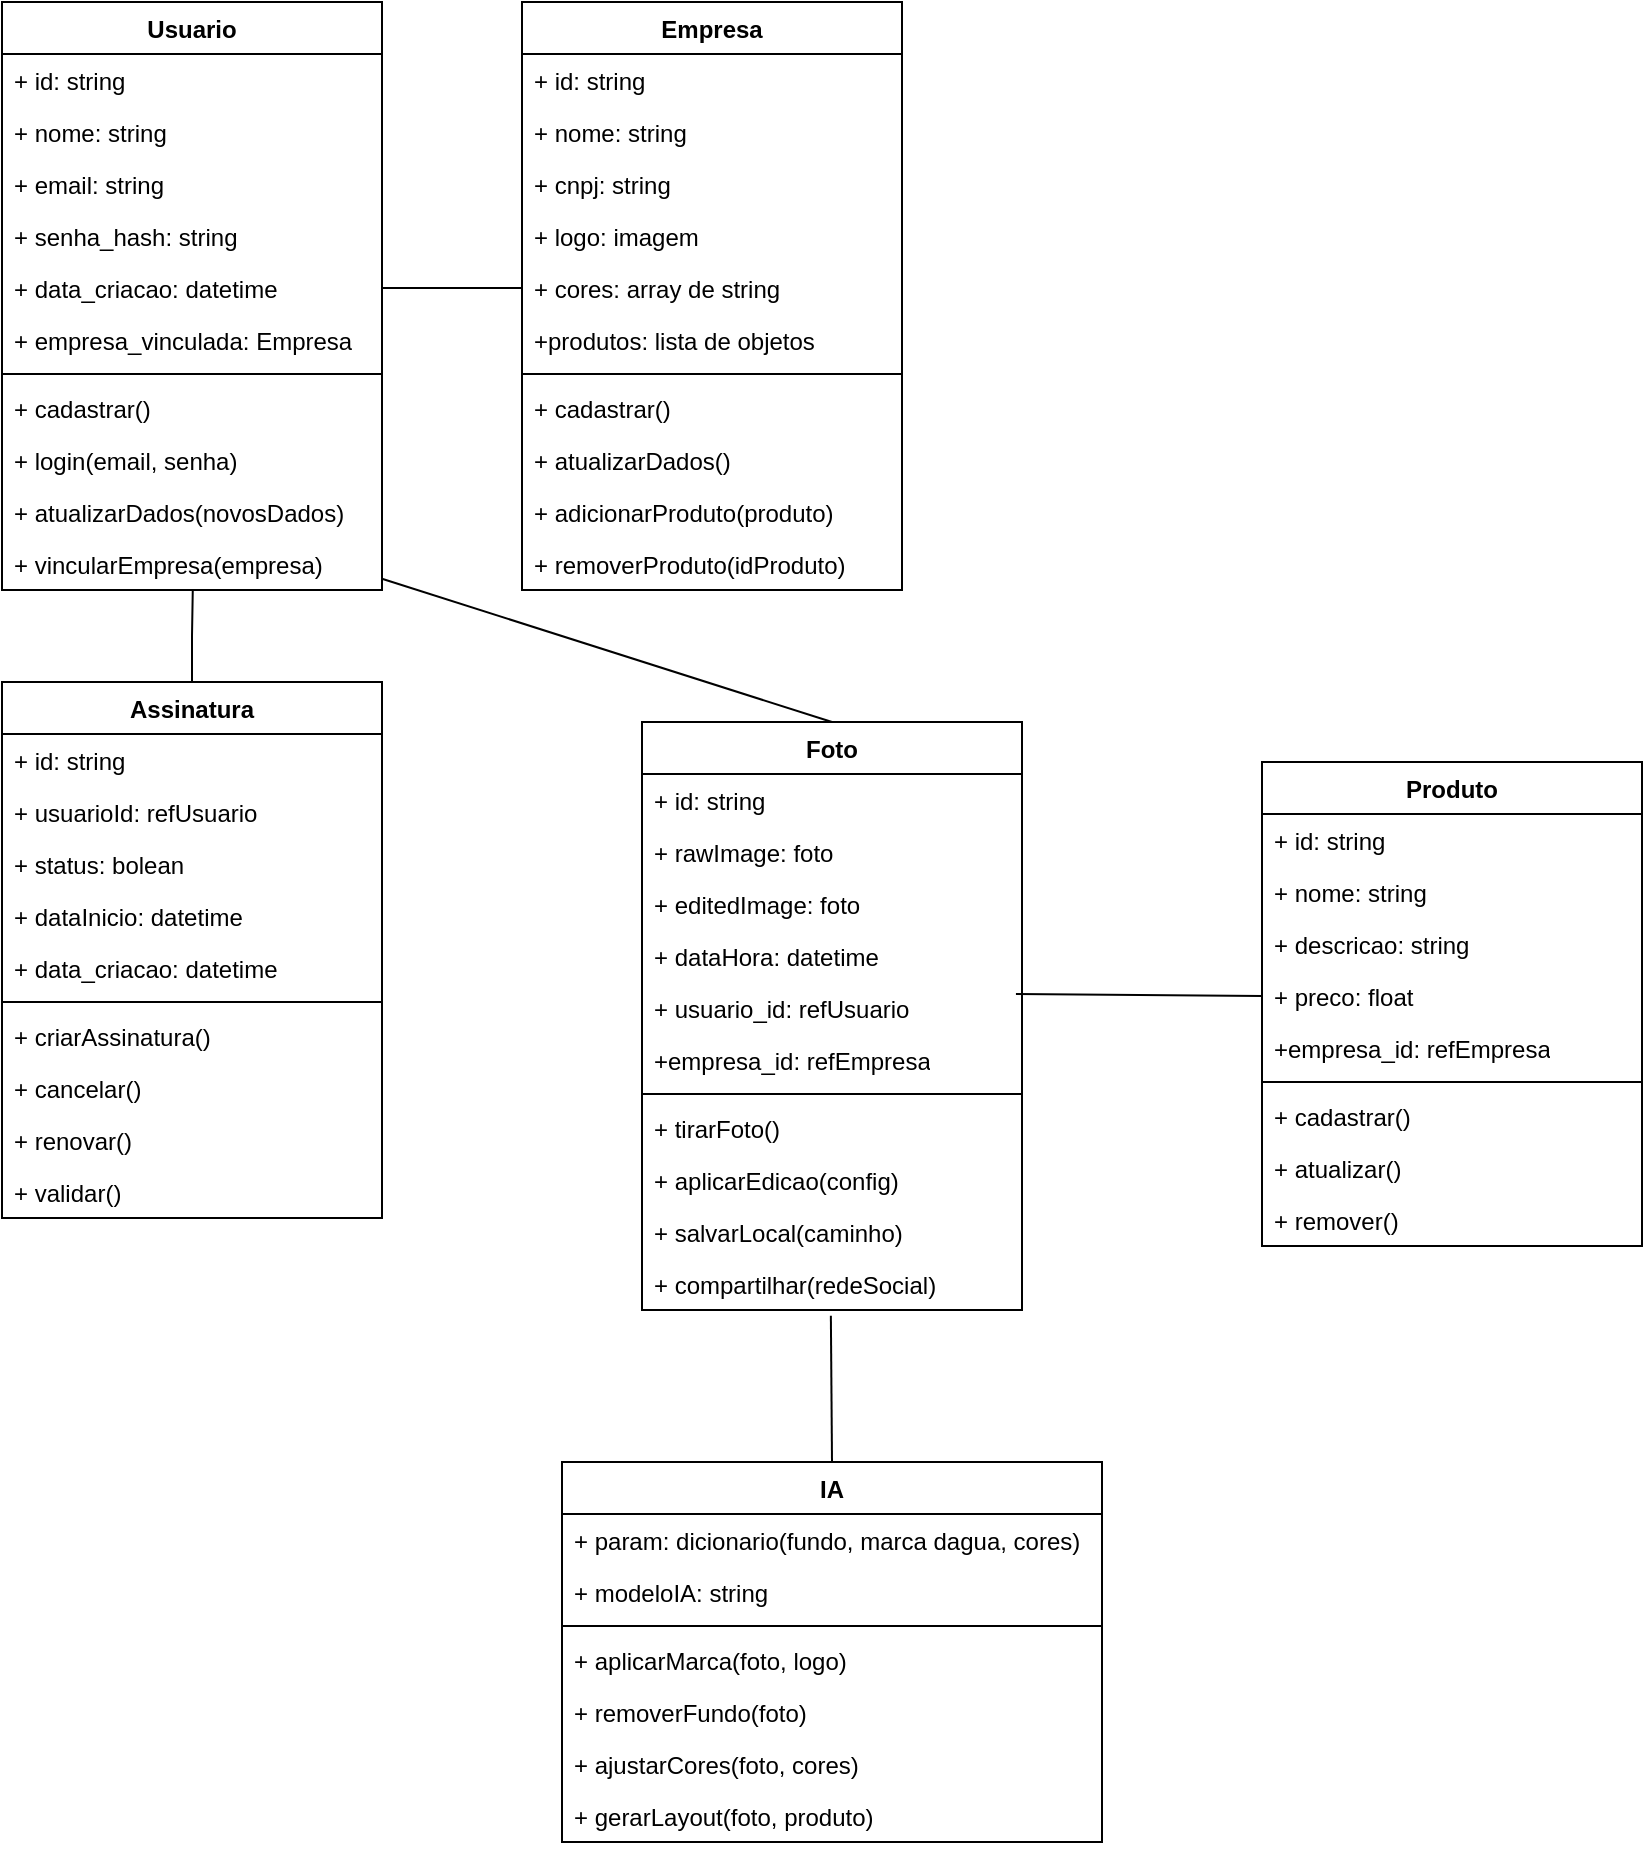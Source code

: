 <mxfile version="28.2.5">
  <diagram name="Página-1" id="Z_aJxYwOaYKMzbt6AM9r">
    <mxGraphModel dx="1678" dy="924" grid="1" gridSize="10" guides="1" tooltips="1" connect="1" arrows="1" fold="1" page="1" pageScale="1" pageWidth="827" pageHeight="1169" math="0" shadow="0">
      <root>
        <mxCell id="0" />
        <mxCell id="1" parent="0" />
        <mxCell id="YXGJjl5S6tfCXQ-VqE1p-17" value="Usuario" style="swimlane;fontStyle=1;align=center;verticalAlign=top;childLayout=stackLayout;horizontal=1;startSize=26;horizontalStack=0;resizeParent=1;resizeParentMax=0;resizeLast=0;collapsible=1;marginBottom=0;whiteSpace=wrap;html=1;" parent="1" vertex="1">
          <mxGeometry x="50" y="50" width="190" height="294" as="geometry">
            <mxRectangle x="60" y="40" width="80" height="30" as="alternateBounds" />
          </mxGeometry>
        </mxCell>
        <mxCell id="YXGJjl5S6tfCXQ-VqE1p-18" value="+ id: string" style="text;strokeColor=none;fillColor=none;align=left;verticalAlign=top;spacingLeft=4;spacingRight=4;overflow=hidden;rotatable=0;points=[[0,0.5],[1,0.5]];portConstraint=eastwest;whiteSpace=wrap;html=1;" parent="YXGJjl5S6tfCXQ-VqE1p-17" vertex="1">
          <mxGeometry y="26" width="190" height="26" as="geometry" />
        </mxCell>
        <mxCell id="YXGJjl5S6tfCXQ-VqE1p-51" value="+ nome: string" style="text;strokeColor=none;fillColor=none;align=left;verticalAlign=top;spacingLeft=4;spacingRight=4;overflow=hidden;rotatable=0;points=[[0,0.5],[1,0.5]];portConstraint=eastwest;whiteSpace=wrap;html=1;" parent="YXGJjl5S6tfCXQ-VqE1p-17" vertex="1">
          <mxGeometry y="52" width="190" height="26" as="geometry" />
        </mxCell>
        <mxCell id="YXGJjl5S6tfCXQ-VqE1p-52" value="+ email: string" style="text;strokeColor=none;fillColor=none;align=left;verticalAlign=top;spacingLeft=4;spacingRight=4;overflow=hidden;rotatable=0;points=[[0,0.5],[1,0.5]];portConstraint=eastwest;whiteSpace=wrap;html=1;" parent="YXGJjl5S6tfCXQ-VqE1p-17" vertex="1">
          <mxGeometry y="78" width="190" height="26" as="geometry" />
        </mxCell>
        <mxCell id="YXGJjl5S6tfCXQ-VqE1p-50" value="+ senha_hash: string" style="text;strokeColor=none;fillColor=none;align=left;verticalAlign=top;spacingLeft=4;spacingRight=4;overflow=hidden;rotatable=0;points=[[0,0.5],[1,0.5]];portConstraint=eastwest;whiteSpace=wrap;html=1;" parent="YXGJjl5S6tfCXQ-VqE1p-17" vertex="1">
          <mxGeometry y="104" width="190" height="26" as="geometry" />
        </mxCell>
        <mxCell id="YXGJjl5S6tfCXQ-VqE1p-54" value="+ data_criacao: datetime" style="text;strokeColor=none;fillColor=none;align=left;verticalAlign=top;spacingLeft=4;spacingRight=4;overflow=hidden;rotatable=0;points=[[0,0.5],[1,0.5]];portConstraint=eastwest;whiteSpace=wrap;html=1;" parent="YXGJjl5S6tfCXQ-VqE1p-17" vertex="1">
          <mxGeometry y="130" width="190" height="26" as="geometry" />
        </mxCell>
        <mxCell id="YXGJjl5S6tfCXQ-VqE1p-55" value="+ empresa_vinculada: Empresa" style="text;strokeColor=none;fillColor=none;align=left;verticalAlign=top;spacingLeft=4;spacingRight=4;overflow=hidden;rotatable=0;points=[[0,0.5],[1,0.5]];portConstraint=eastwest;whiteSpace=wrap;html=1;" parent="YXGJjl5S6tfCXQ-VqE1p-17" vertex="1">
          <mxGeometry y="156" width="190" height="26" as="geometry" />
        </mxCell>
        <mxCell id="YXGJjl5S6tfCXQ-VqE1p-19" value="" style="line;strokeWidth=1;fillColor=none;align=left;verticalAlign=middle;spacingTop=-1;spacingLeft=3;spacingRight=3;rotatable=0;labelPosition=right;points=[];portConstraint=eastwest;strokeColor=inherit;" parent="YXGJjl5S6tfCXQ-VqE1p-17" vertex="1">
          <mxGeometry y="182" width="190" height="8" as="geometry" />
        </mxCell>
        <mxCell id="YXGJjl5S6tfCXQ-VqE1p-20" value="+ cadastrar()" style="text;strokeColor=none;fillColor=none;align=left;verticalAlign=top;spacingLeft=4;spacingRight=4;overflow=hidden;rotatable=0;points=[[0,0.5],[1,0.5]];portConstraint=eastwest;whiteSpace=wrap;html=1;" parent="YXGJjl5S6tfCXQ-VqE1p-17" vertex="1">
          <mxGeometry y="190" width="190" height="26" as="geometry" />
        </mxCell>
        <mxCell id="-q5nIhKOSg4ScdBnvvam-1" value="+ login(email, senha)" style="text;strokeColor=none;fillColor=none;align=left;verticalAlign=top;spacingLeft=4;spacingRight=4;overflow=hidden;rotatable=0;points=[[0,0.5],[1,0.5]];portConstraint=eastwest;whiteSpace=wrap;html=1;" vertex="1" parent="YXGJjl5S6tfCXQ-VqE1p-17">
          <mxGeometry y="216" width="190" height="26" as="geometry" />
        </mxCell>
        <mxCell id="-q5nIhKOSg4ScdBnvvam-3" value="+ atualizarDados(novosDados)" style="text;strokeColor=none;fillColor=none;align=left;verticalAlign=top;spacingLeft=4;spacingRight=4;overflow=hidden;rotatable=0;points=[[0,0.5],[1,0.5]];portConstraint=eastwest;whiteSpace=wrap;html=1;" vertex="1" parent="YXGJjl5S6tfCXQ-VqE1p-17">
          <mxGeometry y="242" width="190" height="26" as="geometry" />
        </mxCell>
        <mxCell id="-q5nIhKOSg4ScdBnvvam-2" value="+ vincularEmpresa(empresa)" style="text;strokeColor=none;fillColor=none;align=left;verticalAlign=top;spacingLeft=4;spacingRight=4;overflow=hidden;rotatable=0;points=[[0,0.5],[1,0.5]];portConstraint=eastwest;whiteSpace=wrap;html=1;" vertex="1" parent="YXGJjl5S6tfCXQ-VqE1p-17">
          <mxGeometry y="268" width="190" height="26" as="geometry" />
        </mxCell>
        <mxCell id="-q5nIhKOSg4ScdBnvvam-4" value="Empresa" style="swimlane;fontStyle=1;align=center;verticalAlign=top;childLayout=stackLayout;horizontal=1;startSize=26;horizontalStack=0;resizeParent=1;resizeParentMax=0;resizeLast=0;collapsible=1;marginBottom=0;whiteSpace=wrap;html=1;" vertex="1" parent="1">
          <mxGeometry x="310" y="50" width="190" height="294" as="geometry">
            <mxRectangle x="60" y="40" width="80" height="30" as="alternateBounds" />
          </mxGeometry>
        </mxCell>
        <mxCell id="-q5nIhKOSg4ScdBnvvam-5" value="+ id: string" style="text;strokeColor=none;fillColor=none;align=left;verticalAlign=top;spacingLeft=4;spacingRight=4;overflow=hidden;rotatable=0;points=[[0,0.5],[1,0.5]];portConstraint=eastwest;whiteSpace=wrap;html=1;" vertex="1" parent="-q5nIhKOSg4ScdBnvvam-4">
          <mxGeometry y="26" width="190" height="26" as="geometry" />
        </mxCell>
        <mxCell id="-q5nIhKOSg4ScdBnvvam-6" value="+ nome: string" style="text;strokeColor=none;fillColor=none;align=left;verticalAlign=top;spacingLeft=4;spacingRight=4;overflow=hidden;rotatable=0;points=[[0,0.5],[1,0.5]];portConstraint=eastwest;whiteSpace=wrap;html=1;" vertex="1" parent="-q5nIhKOSg4ScdBnvvam-4">
          <mxGeometry y="52" width="190" height="26" as="geometry" />
        </mxCell>
        <mxCell id="-q5nIhKOSg4ScdBnvvam-7" value="+ cnpj: string" style="text;strokeColor=none;fillColor=none;align=left;verticalAlign=top;spacingLeft=4;spacingRight=4;overflow=hidden;rotatable=0;points=[[0,0.5],[1,0.5]];portConstraint=eastwest;whiteSpace=wrap;html=1;" vertex="1" parent="-q5nIhKOSg4ScdBnvvam-4">
          <mxGeometry y="78" width="190" height="26" as="geometry" />
        </mxCell>
        <mxCell id="-q5nIhKOSg4ScdBnvvam-8" value="+ logo: imagem" style="text;strokeColor=none;fillColor=none;align=left;verticalAlign=top;spacingLeft=4;spacingRight=4;overflow=hidden;rotatable=0;points=[[0,0.5],[1,0.5]];portConstraint=eastwest;whiteSpace=wrap;html=1;" vertex="1" parent="-q5nIhKOSg4ScdBnvvam-4">
          <mxGeometry y="104" width="190" height="26" as="geometry" />
        </mxCell>
        <mxCell id="-q5nIhKOSg4ScdBnvvam-9" value="+ cores: array de string" style="text;strokeColor=none;fillColor=none;align=left;verticalAlign=top;spacingLeft=4;spacingRight=4;overflow=hidden;rotatable=0;points=[[0,0.5],[1,0.5]];portConstraint=eastwest;whiteSpace=wrap;html=1;" vertex="1" parent="-q5nIhKOSg4ScdBnvvam-4">
          <mxGeometry y="130" width="190" height="26" as="geometry" />
        </mxCell>
        <mxCell id="-q5nIhKOSg4ScdBnvvam-10" value="+produtos: lista de objetos" style="text;strokeColor=none;fillColor=none;align=left;verticalAlign=top;spacingLeft=4;spacingRight=4;overflow=hidden;rotatable=0;points=[[0,0.5],[1,0.5]];portConstraint=eastwest;whiteSpace=wrap;html=1;" vertex="1" parent="-q5nIhKOSg4ScdBnvvam-4">
          <mxGeometry y="156" width="190" height="26" as="geometry" />
        </mxCell>
        <mxCell id="-q5nIhKOSg4ScdBnvvam-11" value="" style="line;strokeWidth=1;fillColor=none;align=left;verticalAlign=middle;spacingTop=-1;spacingLeft=3;spacingRight=3;rotatable=0;labelPosition=right;points=[];portConstraint=eastwest;strokeColor=inherit;" vertex="1" parent="-q5nIhKOSg4ScdBnvvam-4">
          <mxGeometry y="182" width="190" height="8" as="geometry" />
        </mxCell>
        <mxCell id="-q5nIhKOSg4ScdBnvvam-12" value="+ cadastrar()" style="text;strokeColor=none;fillColor=none;align=left;verticalAlign=top;spacingLeft=4;spacingRight=4;overflow=hidden;rotatable=0;points=[[0,0.5],[1,0.5]];portConstraint=eastwest;whiteSpace=wrap;html=1;" vertex="1" parent="-q5nIhKOSg4ScdBnvvam-4">
          <mxGeometry y="190" width="190" height="26" as="geometry" />
        </mxCell>
        <mxCell id="-q5nIhKOSg4ScdBnvvam-13" value="+ atualizarDados()" style="text;strokeColor=none;fillColor=none;align=left;verticalAlign=top;spacingLeft=4;spacingRight=4;overflow=hidden;rotatable=0;points=[[0,0.5],[1,0.5]];portConstraint=eastwest;whiteSpace=wrap;html=1;" vertex="1" parent="-q5nIhKOSg4ScdBnvvam-4">
          <mxGeometry y="216" width="190" height="26" as="geometry" />
        </mxCell>
        <mxCell id="-q5nIhKOSg4ScdBnvvam-14" value="+ adicionarProduto(produto)" style="text;strokeColor=none;fillColor=none;align=left;verticalAlign=top;spacingLeft=4;spacingRight=4;overflow=hidden;rotatable=0;points=[[0,0.5],[1,0.5]];portConstraint=eastwest;whiteSpace=wrap;html=1;" vertex="1" parent="-q5nIhKOSg4ScdBnvvam-4">
          <mxGeometry y="242" width="190" height="26" as="geometry" />
        </mxCell>
        <mxCell id="-q5nIhKOSg4ScdBnvvam-15" value="+ removerProduto(idProduto)" style="text;strokeColor=none;fillColor=none;align=left;verticalAlign=top;spacingLeft=4;spacingRight=4;overflow=hidden;rotatable=0;points=[[0,0.5],[1,0.5]];portConstraint=eastwest;whiteSpace=wrap;html=1;" vertex="1" parent="-q5nIhKOSg4ScdBnvvam-4">
          <mxGeometry y="268" width="190" height="26" as="geometry" />
        </mxCell>
        <mxCell id="-q5nIhKOSg4ScdBnvvam-16" value="Foto" style="swimlane;fontStyle=1;align=center;verticalAlign=top;childLayout=stackLayout;horizontal=1;startSize=26;horizontalStack=0;resizeParent=1;resizeParentMax=0;resizeLast=0;collapsible=1;marginBottom=0;whiteSpace=wrap;html=1;" vertex="1" parent="1">
          <mxGeometry x="370" y="410" width="190" height="294" as="geometry">
            <mxRectangle x="60" y="40" width="80" height="30" as="alternateBounds" />
          </mxGeometry>
        </mxCell>
        <mxCell id="-q5nIhKOSg4ScdBnvvam-17" value="+ id: string" style="text;strokeColor=none;fillColor=none;align=left;verticalAlign=top;spacingLeft=4;spacingRight=4;overflow=hidden;rotatable=0;points=[[0,0.5],[1,0.5]];portConstraint=eastwest;whiteSpace=wrap;html=1;" vertex="1" parent="-q5nIhKOSg4ScdBnvvam-16">
          <mxGeometry y="26" width="190" height="26" as="geometry" />
        </mxCell>
        <mxCell id="-q5nIhKOSg4ScdBnvvam-18" value="+ rawImage: foto" style="text;strokeColor=none;fillColor=none;align=left;verticalAlign=top;spacingLeft=4;spacingRight=4;overflow=hidden;rotatable=0;points=[[0,0.5],[1,0.5]];portConstraint=eastwest;whiteSpace=wrap;html=1;" vertex="1" parent="-q5nIhKOSg4ScdBnvvam-16">
          <mxGeometry y="52" width="190" height="26" as="geometry" />
        </mxCell>
        <mxCell id="-q5nIhKOSg4ScdBnvvam-19" value="+ editedImage: foto" style="text;strokeColor=none;fillColor=none;align=left;verticalAlign=top;spacingLeft=4;spacingRight=4;overflow=hidden;rotatable=0;points=[[0,0.5],[1,0.5]];portConstraint=eastwest;whiteSpace=wrap;html=1;" vertex="1" parent="-q5nIhKOSg4ScdBnvvam-16">
          <mxGeometry y="78" width="190" height="26" as="geometry" />
        </mxCell>
        <mxCell id="-q5nIhKOSg4ScdBnvvam-20" value="+ dataHora: datetime" style="text;strokeColor=none;fillColor=none;align=left;verticalAlign=top;spacingLeft=4;spacingRight=4;overflow=hidden;rotatable=0;points=[[0,0.5],[1,0.5]];portConstraint=eastwest;whiteSpace=wrap;html=1;" vertex="1" parent="-q5nIhKOSg4ScdBnvvam-16">
          <mxGeometry y="104" width="190" height="26" as="geometry" />
        </mxCell>
        <mxCell id="-q5nIhKOSg4ScdBnvvam-21" value="+ usuario_id: refUsuario" style="text;strokeColor=none;fillColor=none;align=left;verticalAlign=top;spacingLeft=4;spacingRight=4;overflow=hidden;rotatable=0;points=[[0,0.5],[1,0.5]];portConstraint=eastwest;whiteSpace=wrap;html=1;" vertex="1" parent="-q5nIhKOSg4ScdBnvvam-16">
          <mxGeometry y="130" width="190" height="26" as="geometry" />
        </mxCell>
        <mxCell id="-q5nIhKOSg4ScdBnvvam-22" value="+empresa_id: refEmpresa" style="text;strokeColor=none;fillColor=none;align=left;verticalAlign=top;spacingLeft=4;spacingRight=4;overflow=hidden;rotatable=0;points=[[0,0.5],[1,0.5]];portConstraint=eastwest;whiteSpace=wrap;html=1;" vertex="1" parent="-q5nIhKOSg4ScdBnvvam-16">
          <mxGeometry y="156" width="190" height="26" as="geometry" />
        </mxCell>
        <mxCell id="-q5nIhKOSg4ScdBnvvam-23" value="" style="line;strokeWidth=1;fillColor=none;align=left;verticalAlign=middle;spacingTop=-1;spacingLeft=3;spacingRight=3;rotatable=0;labelPosition=right;points=[];portConstraint=eastwest;strokeColor=inherit;" vertex="1" parent="-q5nIhKOSg4ScdBnvvam-16">
          <mxGeometry y="182" width="190" height="8" as="geometry" />
        </mxCell>
        <mxCell id="-q5nIhKOSg4ScdBnvvam-24" value="+ tirarFoto()" style="text;strokeColor=none;fillColor=none;align=left;verticalAlign=top;spacingLeft=4;spacingRight=4;overflow=hidden;rotatable=0;points=[[0,0.5],[1,0.5]];portConstraint=eastwest;whiteSpace=wrap;html=1;" vertex="1" parent="-q5nIhKOSg4ScdBnvvam-16">
          <mxGeometry y="190" width="190" height="26" as="geometry" />
        </mxCell>
        <mxCell id="-q5nIhKOSg4ScdBnvvam-25" value="+ aplicarEdicao(config)" style="text;strokeColor=none;fillColor=none;align=left;verticalAlign=top;spacingLeft=4;spacingRight=4;overflow=hidden;rotatable=0;points=[[0,0.5],[1,0.5]];portConstraint=eastwest;whiteSpace=wrap;html=1;" vertex="1" parent="-q5nIhKOSg4ScdBnvvam-16">
          <mxGeometry y="216" width="190" height="26" as="geometry" />
        </mxCell>
        <mxCell id="-q5nIhKOSg4ScdBnvvam-26" value="+ salvarLocal(caminho)" style="text;strokeColor=none;fillColor=none;align=left;verticalAlign=top;spacingLeft=4;spacingRight=4;overflow=hidden;rotatable=0;points=[[0,0.5],[1,0.5]];portConstraint=eastwest;whiteSpace=wrap;html=1;" vertex="1" parent="-q5nIhKOSg4ScdBnvvam-16">
          <mxGeometry y="242" width="190" height="26" as="geometry" />
        </mxCell>
        <mxCell id="-q5nIhKOSg4ScdBnvvam-27" value="+ compartilhar(redeSocial)" style="text;strokeColor=none;fillColor=none;align=left;verticalAlign=top;spacingLeft=4;spacingRight=4;overflow=hidden;rotatable=0;points=[[0,0.5],[1,0.5]];portConstraint=eastwest;whiteSpace=wrap;html=1;" vertex="1" parent="-q5nIhKOSg4ScdBnvvam-16">
          <mxGeometry y="268" width="190" height="26" as="geometry" />
        </mxCell>
        <mxCell id="-q5nIhKOSg4ScdBnvvam-40" value="Assinatura" style="swimlane;fontStyle=1;align=center;verticalAlign=top;childLayout=stackLayout;horizontal=1;startSize=26;horizontalStack=0;resizeParent=1;resizeParentMax=0;resizeLast=0;collapsible=1;marginBottom=0;whiteSpace=wrap;html=1;" vertex="1" parent="1">
          <mxGeometry x="50" y="390" width="190" height="268" as="geometry">
            <mxRectangle x="60" y="40" width="80" height="30" as="alternateBounds" />
          </mxGeometry>
        </mxCell>
        <mxCell id="-q5nIhKOSg4ScdBnvvam-41" value="+ id: string" style="text;strokeColor=none;fillColor=none;align=left;verticalAlign=top;spacingLeft=4;spacingRight=4;overflow=hidden;rotatable=0;points=[[0,0.5],[1,0.5]];portConstraint=eastwest;whiteSpace=wrap;html=1;" vertex="1" parent="-q5nIhKOSg4ScdBnvvam-40">
          <mxGeometry y="26" width="190" height="26" as="geometry" />
        </mxCell>
        <mxCell id="-q5nIhKOSg4ScdBnvvam-42" value="+ usuarioId: refUsuario" style="text;strokeColor=none;fillColor=none;align=left;verticalAlign=top;spacingLeft=4;spacingRight=4;overflow=hidden;rotatable=0;points=[[0,0.5],[1,0.5]];portConstraint=eastwest;whiteSpace=wrap;html=1;" vertex="1" parent="-q5nIhKOSg4ScdBnvvam-40">
          <mxGeometry y="52" width="190" height="26" as="geometry" />
        </mxCell>
        <mxCell id="-q5nIhKOSg4ScdBnvvam-43" value="+ status: bolean" style="text;strokeColor=none;fillColor=none;align=left;verticalAlign=top;spacingLeft=4;spacingRight=4;overflow=hidden;rotatable=0;points=[[0,0.5],[1,0.5]];portConstraint=eastwest;whiteSpace=wrap;html=1;" vertex="1" parent="-q5nIhKOSg4ScdBnvvam-40">
          <mxGeometry y="78" width="190" height="26" as="geometry" />
        </mxCell>
        <mxCell id="-q5nIhKOSg4ScdBnvvam-44" value="+ dataInicio: datetime" style="text;strokeColor=none;fillColor=none;align=left;verticalAlign=top;spacingLeft=4;spacingRight=4;overflow=hidden;rotatable=0;points=[[0,0.5],[1,0.5]];portConstraint=eastwest;whiteSpace=wrap;html=1;" vertex="1" parent="-q5nIhKOSg4ScdBnvvam-40">
          <mxGeometry y="104" width="190" height="26" as="geometry" />
        </mxCell>
        <mxCell id="-q5nIhKOSg4ScdBnvvam-45" value="+ data_criacao: datetime" style="text;strokeColor=none;fillColor=none;align=left;verticalAlign=top;spacingLeft=4;spacingRight=4;overflow=hidden;rotatable=0;points=[[0,0.5],[1,0.5]];portConstraint=eastwest;whiteSpace=wrap;html=1;" vertex="1" parent="-q5nIhKOSg4ScdBnvvam-40">
          <mxGeometry y="130" width="190" height="26" as="geometry" />
        </mxCell>
        <mxCell id="-q5nIhKOSg4ScdBnvvam-47" value="" style="line;strokeWidth=1;fillColor=none;align=left;verticalAlign=middle;spacingTop=-1;spacingLeft=3;spacingRight=3;rotatable=0;labelPosition=right;points=[];portConstraint=eastwest;strokeColor=inherit;" vertex="1" parent="-q5nIhKOSg4ScdBnvvam-40">
          <mxGeometry y="156" width="190" height="8" as="geometry" />
        </mxCell>
        <mxCell id="-q5nIhKOSg4ScdBnvvam-48" value="+ criarAssinatura()" style="text;strokeColor=none;fillColor=none;align=left;verticalAlign=top;spacingLeft=4;spacingRight=4;overflow=hidden;rotatable=0;points=[[0,0.5],[1,0.5]];portConstraint=eastwest;whiteSpace=wrap;html=1;" vertex="1" parent="-q5nIhKOSg4ScdBnvvam-40">
          <mxGeometry y="164" width="190" height="26" as="geometry" />
        </mxCell>
        <mxCell id="-q5nIhKOSg4ScdBnvvam-49" value="+ cancelar()" style="text;strokeColor=none;fillColor=none;align=left;verticalAlign=top;spacingLeft=4;spacingRight=4;overflow=hidden;rotatable=0;points=[[0,0.5],[1,0.5]];portConstraint=eastwest;whiteSpace=wrap;html=1;" vertex="1" parent="-q5nIhKOSg4ScdBnvvam-40">
          <mxGeometry y="190" width="190" height="26" as="geometry" />
        </mxCell>
        <mxCell id="-q5nIhKOSg4ScdBnvvam-50" value="+ renovar()" style="text;strokeColor=none;fillColor=none;align=left;verticalAlign=top;spacingLeft=4;spacingRight=4;overflow=hidden;rotatable=0;points=[[0,0.5],[1,0.5]];portConstraint=eastwest;whiteSpace=wrap;html=1;" vertex="1" parent="-q5nIhKOSg4ScdBnvvam-40">
          <mxGeometry y="216" width="190" height="26" as="geometry" />
        </mxCell>
        <mxCell id="-q5nIhKOSg4ScdBnvvam-51" value="+ validar()" style="text;strokeColor=none;fillColor=none;align=left;verticalAlign=top;spacingLeft=4;spacingRight=4;overflow=hidden;rotatable=0;points=[[0,0.5],[1,0.5]];portConstraint=eastwest;whiteSpace=wrap;html=1;" vertex="1" parent="-q5nIhKOSg4ScdBnvvam-40">
          <mxGeometry y="242" width="190" height="26" as="geometry" />
        </mxCell>
        <mxCell id="-q5nIhKOSg4ScdBnvvam-52" value="IA" style="swimlane;fontStyle=1;align=center;verticalAlign=top;childLayout=stackLayout;horizontal=1;startSize=26;horizontalStack=0;resizeParent=1;resizeParentMax=0;resizeLast=0;collapsible=1;marginBottom=0;whiteSpace=wrap;html=1;" vertex="1" parent="1">
          <mxGeometry x="330" y="780" width="270" height="190" as="geometry">
            <mxRectangle x="60" y="40" width="80" height="30" as="alternateBounds" />
          </mxGeometry>
        </mxCell>
        <mxCell id="-q5nIhKOSg4ScdBnvvam-53" value="+ param: dicionario(fundo, marca dagua, cores)" style="text;strokeColor=none;fillColor=none;align=left;verticalAlign=top;spacingLeft=4;spacingRight=4;overflow=hidden;rotatable=0;points=[[0,0.5],[1,0.5]];portConstraint=eastwest;whiteSpace=wrap;html=1;" vertex="1" parent="-q5nIhKOSg4ScdBnvvam-52">
          <mxGeometry y="26" width="270" height="26" as="geometry" />
        </mxCell>
        <mxCell id="-q5nIhKOSg4ScdBnvvam-54" value="+ modeloIA: string" style="text;strokeColor=none;fillColor=none;align=left;verticalAlign=top;spacingLeft=4;spacingRight=4;overflow=hidden;rotatable=0;points=[[0,0.5],[1,0.5]];portConstraint=eastwest;whiteSpace=wrap;html=1;" vertex="1" parent="-q5nIhKOSg4ScdBnvvam-52">
          <mxGeometry y="52" width="270" height="26" as="geometry" />
        </mxCell>
        <mxCell id="-q5nIhKOSg4ScdBnvvam-58" value="" style="line;strokeWidth=1;fillColor=none;align=left;verticalAlign=middle;spacingTop=-1;spacingLeft=3;spacingRight=3;rotatable=0;labelPosition=right;points=[];portConstraint=eastwest;strokeColor=inherit;" vertex="1" parent="-q5nIhKOSg4ScdBnvvam-52">
          <mxGeometry y="78" width="270" height="8" as="geometry" />
        </mxCell>
        <mxCell id="-q5nIhKOSg4ScdBnvvam-59" value="+ aplicarMarca(foto, logo)" style="text;strokeColor=none;fillColor=none;align=left;verticalAlign=top;spacingLeft=4;spacingRight=4;overflow=hidden;rotatable=0;points=[[0,0.5],[1,0.5]];portConstraint=eastwest;whiteSpace=wrap;html=1;" vertex="1" parent="-q5nIhKOSg4ScdBnvvam-52">
          <mxGeometry y="86" width="270" height="26" as="geometry" />
        </mxCell>
        <mxCell id="-q5nIhKOSg4ScdBnvvam-60" value="+ removerFundo(foto)" style="text;strokeColor=none;fillColor=none;align=left;verticalAlign=top;spacingLeft=4;spacingRight=4;overflow=hidden;rotatable=0;points=[[0,0.5],[1,0.5]];portConstraint=eastwest;whiteSpace=wrap;html=1;" vertex="1" parent="-q5nIhKOSg4ScdBnvvam-52">
          <mxGeometry y="112" width="270" height="26" as="geometry" />
        </mxCell>
        <mxCell id="-q5nIhKOSg4ScdBnvvam-61" value="+ ajustarCores(foto, cores)" style="text;strokeColor=none;fillColor=none;align=left;verticalAlign=top;spacingLeft=4;spacingRight=4;overflow=hidden;rotatable=0;points=[[0,0.5],[1,0.5]];portConstraint=eastwest;whiteSpace=wrap;html=1;" vertex="1" parent="-q5nIhKOSg4ScdBnvvam-52">
          <mxGeometry y="138" width="270" height="26" as="geometry" />
        </mxCell>
        <mxCell id="-q5nIhKOSg4ScdBnvvam-62" value="+ gerarLayout(foto, produto)" style="text;strokeColor=none;fillColor=none;align=left;verticalAlign=top;spacingLeft=4;spacingRight=4;overflow=hidden;rotatable=0;points=[[0,0.5],[1,0.5]];portConstraint=eastwest;whiteSpace=wrap;html=1;" vertex="1" parent="-q5nIhKOSg4ScdBnvvam-52">
          <mxGeometry y="164" width="270" height="26" as="geometry" />
        </mxCell>
        <mxCell id="-q5nIhKOSg4ScdBnvvam-74" value="Produto" style="swimlane;fontStyle=1;align=center;verticalAlign=top;childLayout=stackLayout;horizontal=1;startSize=26;horizontalStack=0;resizeParent=1;resizeParentMax=0;resizeLast=0;collapsible=1;marginBottom=0;whiteSpace=wrap;html=1;" vertex="1" parent="1">
          <mxGeometry x="680" y="430" width="190" height="242" as="geometry">
            <mxRectangle x="60" y="40" width="80" height="30" as="alternateBounds" />
          </mxGeometry>
        </mxCell>
        <mxCell id="-q5nIhKOSg4ScdBnvvam-75" value="+ id: string" style="text;strokeColor=none;fillColor=none;align=left;verticalAlign=top;spacingLeft=4;spacingRight=4;overflow=hidden;rotatable=0;points=[[0,0.5],[1,0.5]];portConstraint=eastwest;whiteSpace=wrap;html=1;" vertex="1" parent="-q5nIhKOSg4ScdBnvvam-74">
          <mxGeometry y="26" width="190" height="26" as="geometry" />
        </mxCell>
        <mxCell id="-q5nIhKOSg4ScdBnvvam-76" value="+ nome: string" style="text;strokeColor=none;fillColor=none;align=left;verticalAlign=top;spacingLeft=4;spacingRight=4;overflow=hidden;rotatable=0;points=[[0,0.5],[1,0.5]];portConstraint=eastwest;whiteSpace=wrap;html=1;" vertex="1" parent="-q5nIhKOSg4ScdBnvvam-74">
          <mxGeometry y="52" width="190" height="26" as="geometry" />
        </mxCell>
        <mxCell id="-q5nIhKOSg4ScdBnvvam-77" value="+ descricao: string" style="text;strokeColor=none;fillColor=none;align=left;verticalAlign=top;spacingLeft=4;spacingRight=4;overflow=hidden;rotatable=0;points=[[0,0.5],[1,0.5]];portConstraint=eastwest;whiteSpace=wrap;html=1;" vertex="1" parent="-q5nIhKOSg4ScdBnvvam-74">
          <mxGeometry y="78" width="190" height="26" as="geometry" />
        </mxCell>
        <mxCell id="-q5nIhKOSg4ScdBnvvam-78" value="+ preco: float" style="text;strokeColor=none;fillColor=none;align=left;verticalAlign=top;spacingLeft=4;spacingRight=4;overflow=hidden;rotatable=0;points=[[0,0.5],[1,0.5]];portConstraint=eastwest;whiteSpace=wrap;html=1;" vertex="1" parent="-q5nIhKOSg4ScdBnvvam-74">
          <mxGeometry y="104" width="190" height="26" as="geometry" />
        </mxCell>
        <mxCell id="-q5nIhKOSg4ScdBnvvam-86" value="+empresa_id: refEmpresa" style="text;strokeColor=none;fillColor=none;align=left;verticalAlign=top;spacingLeft=4;spacingRight=4;overflow=hidden;rotatable=0;points=[[0,0.5],[1,0.5]];portConstraint=eastwest;whiteSpace=wrap;html=1;" vertex="1" parent="-q5nIhKOSg4ScdBnvvam-74">
          <mxGeometry y="130" width="190" height="26" as="geometry" />
        </mxCell>
        <mxCell id="-q5nIhKOSg4ScdBnvvam-81" value="" style="line;strokeWidth=1;fillColor=none;align=left;verticalAlign=middle;spacingTop=-1;spacingLeft=3;spacingRight=3;rotatable=0;labelPosition=right;points=[];portConstraint=eastwest;strokeColor=inherit;" vertex="1" parent="-q5nIhKOSg4ScdBnvvam-74">
          <mxGeometry y="156" width="190" height="8" as="geometry" />
        </mxCell>
        <mxCell id="-q5nIhKOSg4ScdBnvvam-82" value="+ cadastrar()" style="text;strokeColor=none;fillColor=none;align=left;verticalAlign=top;spacingLeft=4;spacingRight=4;overflow=hidden;rotatable=0;points=[[0,0.5],[1,0.5]];portConstraint=eastwest;whiteSpace=wrap;html=1;" vertex="1" parent="-q5nIhKOSg4ScdBnvvam-74">
          <mxGeometry y="164" width="190" height="26" as="geometry" />
        </mxCell>
        <mxCell id="-q5nIhKOSg4ScdBnvvam-84" value="+ atualizar()" style="text;strokeColor=none;fillColor=none;align=left;verticalAlign=top;spacingLeft=4;spacingRight=4;overflow=hidden;rotatable=0;points=[[0,0.5],[1,0.5]];portConstraint=eastwest;whiteSpace=wrap;html=1;" vertex="1" parent="-q5nIhKOSg4ScdBnvvam-74">
          <mxGeometry y="190" width="190" height="26" as="geometry" />
        </mxCell>
        <mxCell id="-q5nIhKOSg4ScdBnvvam-85" value="+ remover()" style="text;strokeColor=none;fillColor=none;align=left;verticalAlign=top;spacingLeft=4;spacingRight=4;overflow=hidden;rotatable=0;points=[[0,0.5],[1,0.5]];portConstraint=eastwest;whiteSpace=wrap;html=1;" vertex="1" parent="-q5nIhKOSg4ScdBnvvam-74">
          <mxGeometry y="216" width="190" height="26" as="geometry" />
        </mxCell>
        <mxCell id="-q5nIhKOSg4ScdBnvvam-87" style="edgeStyle=orthogonalEdgeStyle;rounded=0;orthogonalLoop=1;jettySize=auto;html=1;exitX=1;exitY=0.5;exitDx=0;exitDy=0;entryX=0;entryY=0.5;entryDx=0;entryDy=0;endArrow=none;endFill=0;" edge="1" parent="1" source="YXGJjl5S6tfCXQ-VqE1p-54" target="-q5nIhKOSg4ScdBnvvam-9">
          <mxGeometry relative="1" as="geometry" />
        </mxCell>
        <mxCell id="-q5nIhKOSg4ScdBnvvam-88" style="edgeStyle=orthogonalEdgeStyle;rounded=0;orthogonalLoop=1;jettySize=auto;html=1;exitX=0.5;exitY=0;exitDx=0;exitDy=0;entryX=0.502;entryY=1.013;entryDx=0;entryDy=0;entryPerimeter=0;endArrow=none;endFill=0;" edge="1" parent="1" source="-q5nIhKOSg4ScdBnvvam-40" target="-q5nIhKOSg4ScdBnvvam-2">
          <mxGeometry relative="1" as="geometry" />
        </mxCell>
        <mxCell id="-q5nIhKOSg4ScdBnvvam-89" style="rounded=0;orthogonalLoop=1;jettySize=auto;html=1;exitX=0.5;exitY=0;exitDx=0;exitDy=0;entryX=1.002;entryY=0.788;entryDx=0;entryDy=0;entryPerimeter=0;endArrow=none;endFill=0;" edge="1" parent="1" source="-q5nIhKOSg4ScdBnvvam-16" target="-q5nIhKOSg4ScdBnvvam-2">
          <mxGeometry relative="1" as="geometry" />
        </mxCell>
        <mxCell id="-q5nIhKOSg4ScdBnvvam-90" style="rounded=0;orthogonalLoop=1;jettySize=auto;html=1;exitX=0.5;exitY=0;exitDx=0;exitDy=0;entryX=0.497;entryY=1.109;entryDx=0;entryDy=0;entryPerimeter=0;endArrow=none;endFill=0;" edge="1" parent="1" source="-q5nIhKOSg4ScdBnvvam-52" target="-q5nIhKOSg4ScdBnvvam-27">
          <mxGeometry relative="1" as="geometry" />
        </mxCell>
        <mxCell id="-q5nIhKOSg4ScdBnvvam-91" style="rounded=0;orthogonalLoop=1;jettySize=auto;html=1;exitX=0;exitY=0.5;exitDx=0;exitDy=0;entryX=0.984;entryY=0.231;entryDx=0;entryDy=0;entryPerimeter=0;endArrow=none;endFill=0;" edge="1" parent="1" source="-q5nIhKOSg4ScdBnvvam-78" target="-q5nIhKOSg4ScdBnvvam-21">
          <mxGeometry relative="1" as="geometry" />
        </mxCell>
      </root>
    </mxGraphModel>
  </diagram>
</mxfile>
